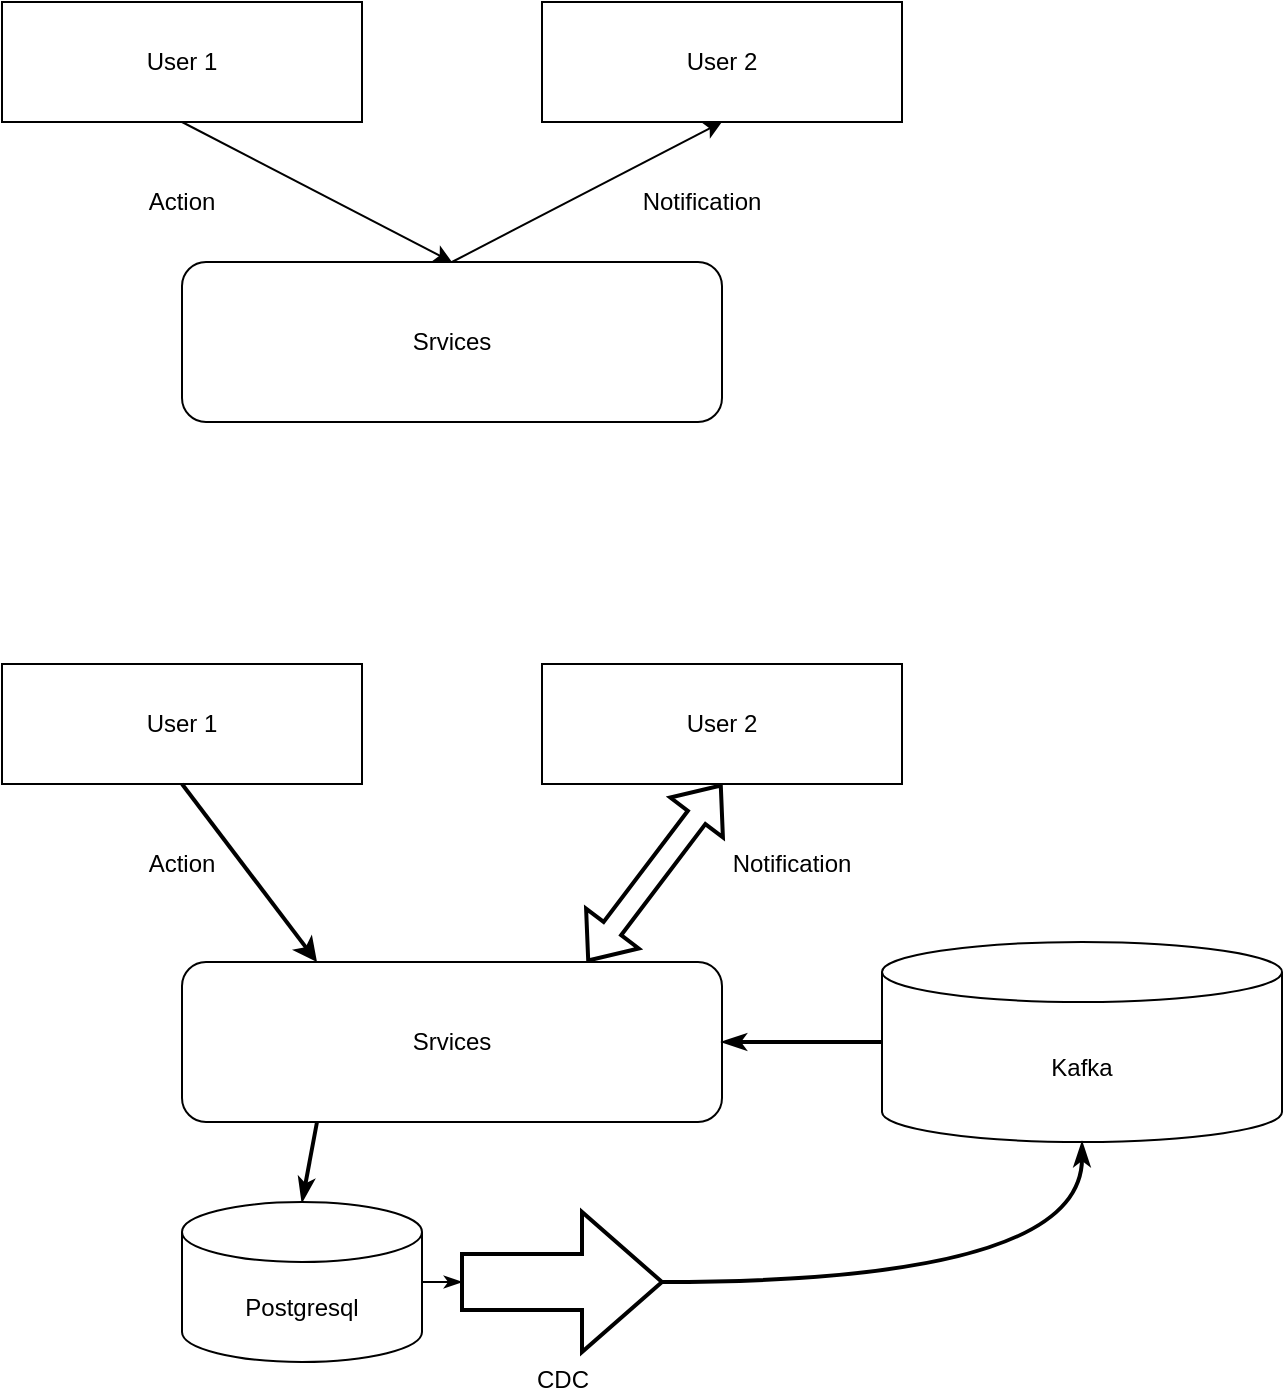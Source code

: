 <mxfile version="13.10.0" type="embed">
    <diagram id="Ij-ZsTAXB6O11C_eUPj_" name="Page-1">
        <mxGraphModel dx="570" dy="880" grid="1" gridSize="10" guides="1" tooltips="1" connect="1" arrows="1" fold="1" page="1" pageScale="1" pageWidth="827" pageHeight="1169" math="0" shadow="0">
            <root>
                <mxCell id="0"/>
                <mxCell id="1" parent="0"/>
                <mxCell id="2" value="User 1" style="rounded=0;whiteSpace=wrap;html=1;" vertex="1" parent="1">
                    <mxGeometry x="120" y="80" width="180" height="60" as="geometry"/>
                </mxCell>
                <mxCell id="3" value="User 2" style="rounded=0;whiteSpace=wrap;html=1;" vertex="1" parent="1">
                    <mxGeometry x="390" y="80" width="180" height="60" as="geometry"/>
                </mxCell>
                <mxCell id="4" style="rounded=0;orthogonalLoop=1;jettySize=auto;html=1;exitX=0.5;exitY=0;exitDx=0;exitDy=0;entryX=0.5;entryY=1;entryDx=0;entryDy=0;" edge="1" parent="1" source="5" target="3">
                    <mxGeometry relative="1" as="geometry"/>
                </mxCell>
                <mxCell id="5" value="Srvices" style="rounded=1;whiteSpace=wrap;html=1;" vertex="1" parent="1">
                    <mxGeometry x="210" y="210" width="270" height="80" as="geometry"/>
                </mxCell>
                <mxCell id="6" value="" style="endArrow=classic;html=1;exitX=0.5;exitY=1;exitDx=0;exitDy=0;entryX=0.5;entryY=0;entryDx=0;entryDy=0;" edge="1" parent="1" source="2" target="5">
                    <mxGeometry width="50" height="50" relative="1" as="geometry">
                        <mxPoint x="500" y="260" as="sourcePoint"/>
                        <mxPoint x="550" y="210" as="targetPoint"/>
                    </mxGeometry>
                </mxCell>
                <mxCell id="7" value="Action" style="text;html=1;strokeColor=none;fillColor=none;align=center;verticalAlign=middle;whiteSpace=wrap;rounded=0;" vertex="1" parent="1">
                    <mxGeometry x="190" y="170" width="40" height="20" as="geometry"/>
                </mxCell>
                <mxCell id="8" value="Notification" style="text;html=1;strokeColor=none;fillColor=none;align=center;verticalAlign=middle;whiteSpace=wrap;rounded=0;" vertex="1" parent="1">
                    <mxGeometry x="450" y="170" width="40" height="20" as="geometry"/>
                </mxCell>
                <mxCell id="9" value="User 1" style="rounded=0;whiteSpace=wrap;html=1;" vertex="1" parent="1">
                    <mxGeometry x="120" y="411" width="180" height="60" as="geometry"/>
                </mxCell>
                <mxCell id="10" value="User 2" style="rounded=0;whiteSpace=wrap;html=1;" vertex="1" parent="1">
                    <mxGeometry x="390" y="411" width="180" height="60" as="geometry"/>
                </mxCell>
                <mxCell id="11" style="rounded=0;orthogonalLoop=1;jettySize=auto;html=1;exitX=0.75;exitY=0;exitDx=0;exitDy=0;entryX=0.5;entryY=1;entryDx=0;entryDy=0;shape=flexArrow;strokeWidth=2;startArrow=block;" edge="1" parent="1" source="13" target="10">
                    <mxGeometry relative="1" as="geometry"/>
                </mxCell>
                <mxCell id="12" style="edgeStyle=none;rounded=0;orthogonalLoop=1;jettySize=auto;html=1;entryX=0.5;entryY=0;entryDx=0;entryDy=0;entryPerimeter=0;startArrow=none;startFill=0;endArrow=classicThin;endFill=1;strokeWidth=2;exitX=0.25;exitY=1;exitDx=0;exitDy=0;" edge="1" parent="1" source="13" target="20">
                    <mxGeometry relative="1" as="geometry"/>
                </mxCell>
                <mxCell id="13" value="Srvices" style="rounded=1;whiteSpace=wrap;html=1;" vertex="1" parent="1">
                    <mxGeometry x="210" y="560" width="270" height="80" as="geometry"/>
                </mxCell>
                <mxCell id="14" value="" style="endArrow=classic;html=1;exitX=0.5;exitY=1;exitDx=0;exitDy=0;entryX=0.25;entryY=0;entryDx=0;entryDy=0;strokeWidth=2;" edge="1" parent="1" source="9" target="13">
                    <mxGeometry width="50" height="50" relative="1" as="geometry">
                        <mxPoint x="500" y="591" as="sourcePoint"/>
                        <mxPoint x="550" y="541" as="targetPoint"/>
                    </mxGeometry>
                </mxCell>
                <mxCell id="15" value="Action" style="text;html=1;strokeColor=none;fillColor=none;align=center;verticalAlign=middle;whiteSpace=wrap;rounded=0;" vertex="1" parent="1">
                    <mxGeometry x="190" y="501" width="40" height="20" as="geometry"/>
                </mxCell>
                <mxCell id="16" value="Notification" style="text;html=1;strokeColor=none;fillColor=none;align=center;verticalAlign=middle;whiteSpace=wrap;rounded=0;" vertex="1" parent="1">
                    <mxGeometry x="490" y="501" width="50" height="20" as="geometry"/>
                </mxCell>
                <mxCell id="17" style="edgeStyle=none;rounded=0;orthogonalLoop=1;jettySize=auto;html=1;startArrow=none;strokeWidth=2;startFill=0;endArrow=classicThin;endFill=1;" edge="1" parent="1" source="18" target="13">
                    <mxGeometry relative="1" as="geometry"/>
                </mxCell>
                <mxCell id="18" value="Kafka" style="shape=cylinder3;whiteSpace=wrap;html=1;boundedLbl=1;backgroundOutline=1;size=15;" vertex="1" parent="1">
                    <mxGeometry x="560" y="550" width="200" height="100" as="geometry"/>
                </mxCell>
                <mxCell id="19" style="edgeStyle=none;rounded=0;orthogonalLoop=1;jettySize=auto;html=1;exitX=1;exitY=0.5;exitDx=0;exitDy=0;exitPerimeter=0;entryX=0;entryY=0.5;entryDx=0;entryDy=0;entryPerimeter=0;startArrow=none;startFill=0;endArrow=classicThin;endFill=1;strokeWidth=1;" edge="1" parent="1" source="20" target="22">
                    <mxGeometry relative="1" as="geometry"/>
                </mxCell>
                <mxCell id="20" value="Postgresql" style="shape=cylinder3;whiteSpace=wrap;html=1;boundedLbl=1;backgroundOutline=1;size=15;" vertex="1" parent="1">
                    <mxGeometry x="210" y="680" width="120" height="80" as="geometry"/>
                </mxCell>
                <mxCell id="21" style="edgeStyle=orthogonalEdgeStyle;rounded=0;orthogonalLoop=1;jettySize=auto;html=1;exitX=1;exitY=0.5;exitDx=0;exitDy=0;exitPerimeter=0;entryX=0.5;entryY=1;entryDx=0;entryDy=0;entryPerimeter=0;startArrow=none;startFill=0;endArrow=classicThin;endFill=1;strokeWidth=2;curved=1;" edge="1" parent="1" source="22" target="18">
                    <mxGeometry relative="1" as="geometry">
                        <Array as="points">
                            <mxPoint x="660" y="720"/>
                        </Array>
                    </mxGeometry>
                </mxCell>
                <mxCell id="22" value="CDC" style="verticalLabelPosition=bottom;verticalAlign=top;html=1;strokeWidth=2;shape=mxgraph.arrows2.arrow;dy=0.6;dx=40;notch=0;" vertex="1" parent="1">
                    <mxGeometry x="350" y="685" width="100" height="70" as="geometry"/>
                </mxCell>
            </root>
        </mxGraphModel>
    </diagram>
</mxfile>